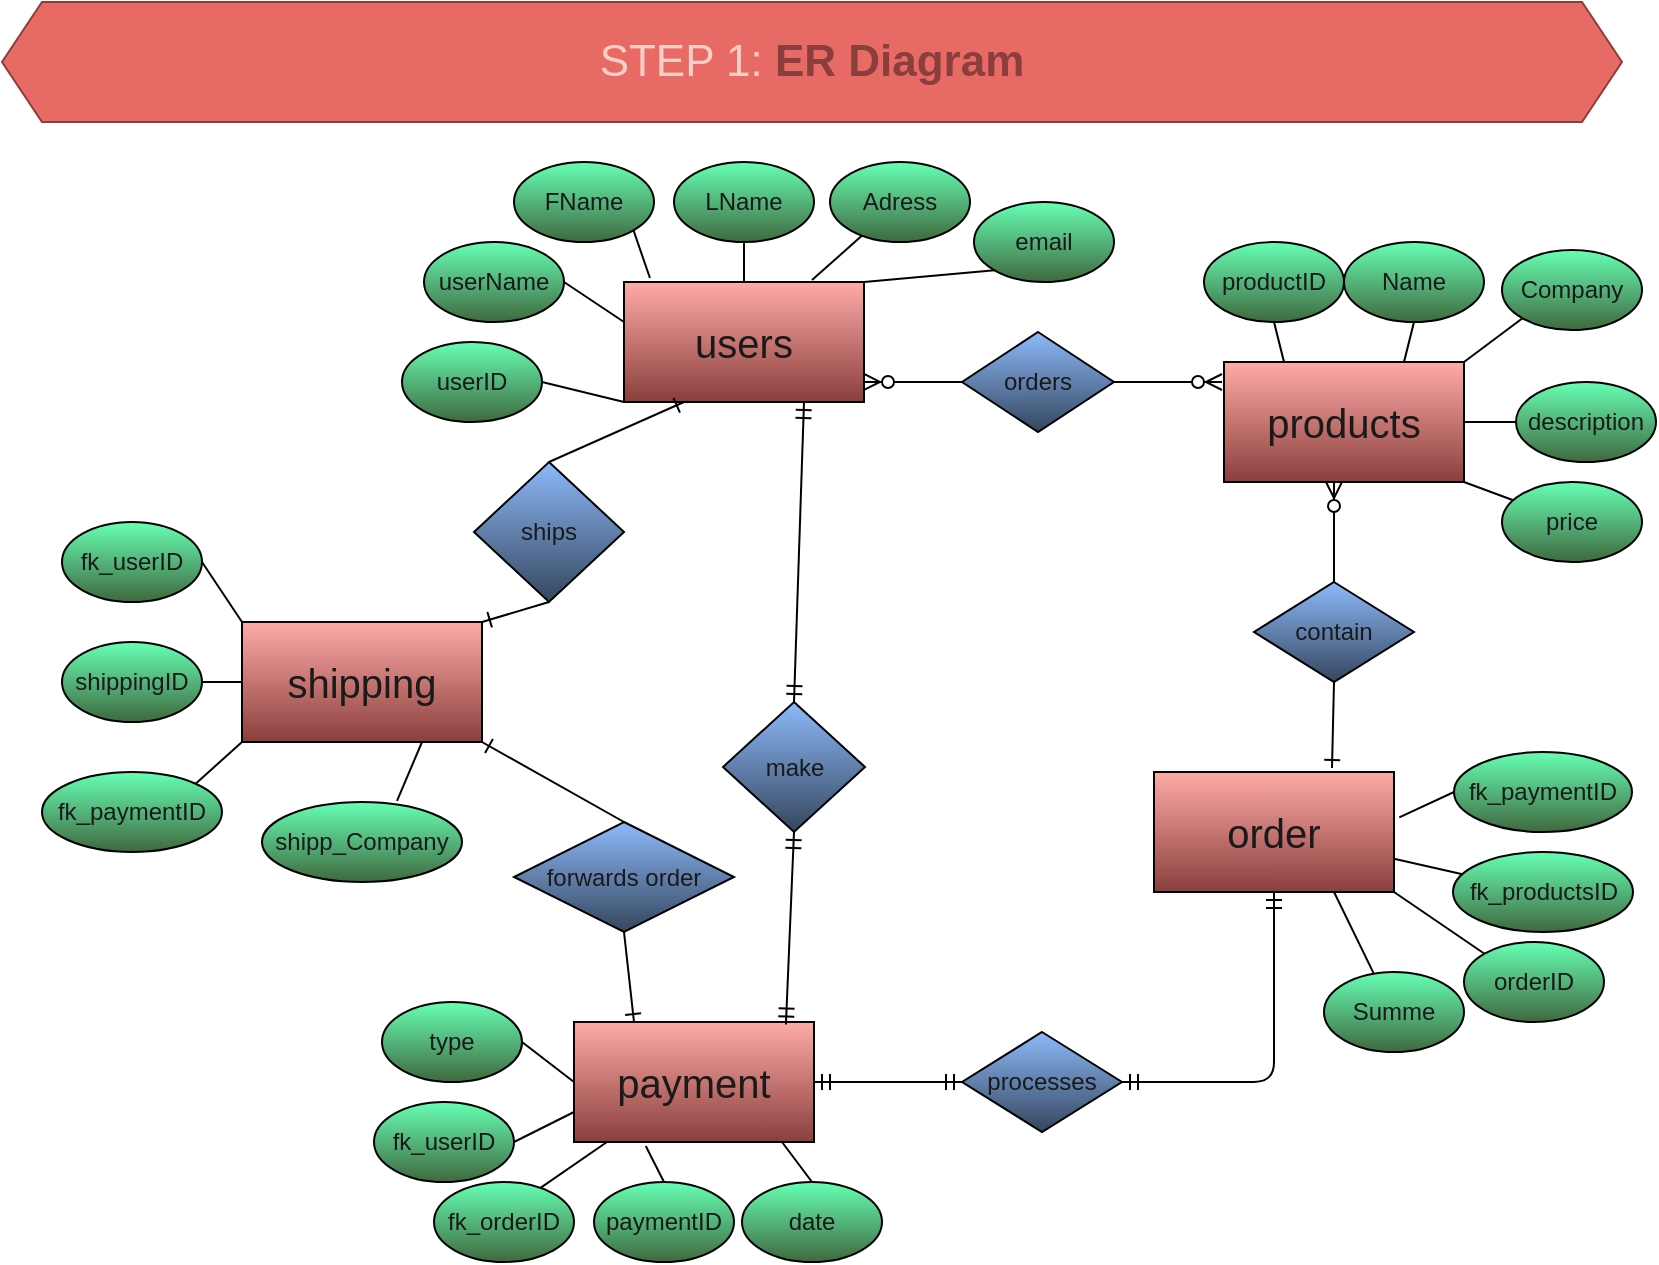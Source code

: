 <mxfile>
    <diagram id="C7NYWP1bneHaLhIfnpd5" name="Page-1">
        <mxGraphModel dx="864" dy="506" grid="1" gridSize="10" guides="1" tooltips="1" connect="1" arrows="1" fold="1" page="1" pageScale="1" pageWidth="827" pageHeight="1169" math="0" shadow="0">
            <root>
                <mxCell id="0"/>
                <mxCell id="1" parent="0"/>
                <mxCell id="2" value="&lt;font style=&quot;font-size: 22px&quot;&gt;&lt;font color=&quot;#ffcec7&quot;&gt;STEP 1: &lt;/font&gt;&lt;font color=&quot;#8a3f3c&quot;&gt;&lt;b&gt;ER Diagram&lt;/b&gt;&lt;/font&gt;&lt;/font&gt;" style="shape=hexagon;perimeter=hexagonPerimeter2;whiteSpace=wrap;html=1;fixedSize=1;fontColor=#ffffff;fillColor=#E86A65;strokeColor=#8A3F3C;" parent="1" vertex="1">
                    <mxGeometry y="10" width="810" height="60" as="geometry"/>
                </mxCell>
                <mxCell id="3" value="&lt;font color=&quot;#1a1a1a&quot; style=&quot;font-size: 20px&quot;&gt;products&lt;/font&gt;" style="rounded=0;whiteSpace=wrap;html=1;fillColor=#FFABA8;gradientColor=#8A3F3C;" parent="1" vertex="1">
                    <mxGeometry x="611" y="190" width="120" height="60" as="geometry"/>
                </mxCell>
                <mxCell id="4" value="&lt;font color=&quot;#1a1a1a&quot;&gt;orders&lt;/font&gt;" style="rhombus;whiteSpace=wrap;html=1;fillColor=#8DBAFA;gradientColor=#35465E;" parent="1" vertex="1">
                    <mxGeometry x="480" y="175" width="76" height="50" as="geometry"/>
                </mxCell>
                <mxCell id="6" value="&lt;font color=&quot;#1a1a1a&quot; style=&quot;font-size: 20px&quot;&gt;shipping&lt;/font&gt;" style="rounded=0;whiteSpace=wrap;html=1;fillColor=#FFABA8;gradientColor=#8A3F3C;" parent="1" vertex="1">
                    <mxGeometry x="120" y="320" width="120" height="60" as="geometry"/>
                </mxCell>
                <mxCell id="7" value="&lt;font color=&quot;#1a1a1a&quot; style=&quot;font-size: 20px&quot;&gt;payment&lt;/font&gt;" style="rounded=0;whiteSpace=wrap;html=1;fillColor=#FFABA8;gradientColor=#8A3F3C;" parent="1" vertex="1">
                    <mxGeometry x="286" y="520" width="120" height="60" as="geometry"/>
                </mxCell>
                <mxCell id="8" value="&lt;font color=&quot;#1a1a1a&quot; style=&quot;font-size: 20px&quot;&gt;users&lt;/font&gt;" style="rounded=0;whiteSpace=wrap;html=1;fillColor=#FFABA8;gradientColor=#8A3F3C;" parent="1" vertex="1">
                    <mxGeometry x="311" y="150" width="120" height="60" as="geometry"/>
                </mxCell>
                <mxCell id="9" value="&lt;font color=&quot;#1a1a1a&quot;&gt;&lt;span style=&quot;font-size: 20px&quot;&gt;order&lt;/span&gt;&lt;/font&gt;" style="rounded=0;whiteSpace=wrap;html=1;fillColor=#FFABA8;gradientColor=#8A3F3C;" parent="1" vertex="1">
                    <mxGeometry x="576" y="395" width="120" height="60" as="geometry"/>
                </mxCell>
                <mxCell id="10" value="&lt;font color=&quot;#1a1a1a&quot;&gt;userName&lt;/font&gt;" style="ellipse;whiteSpace=wrap;html=1;fillColor=#66FFB3;gradientDirection=south;gradientColor=#3F693F;" parent="1" vertex="1">
                    <mxGeometry x="211" y="130" width="70" height="40" as="geometry"/>
                </mxCell>
                <mxCell id="14" value="&lt;font color=&quot;#1a1a1a&quot;&gt;FName&lt;/font&gt;" style="ellipse;whiteSpace=wrap;html=1;fillColor=#66FFB3;gradientDirection=south;gradientColor=#3F693F;" parent="1" vertex="1">
                    <mxGeometry x="256" y="90" width="70" height="40" as="geometry"/>
                </mxCell>
                <mxCell id="15" value="&lt;font color=&quot;#1a1a1a&quot;&gt;LName&lt;/font&gt;" style="ellipse;whiteSpace=wrap;html=1;fillColor=#66FFB3;gradientDirection=south;gradientColor=#3F693F;" parent="1" vertex="1">
                    <mxGeometry x="336" y="90" width="70" height="40" as="geometry"/>
                </mxCell>
                <mxCell id="16" value="&lt;font color=&quot;#1a1a1a&quot;&gt;Adress&lt;/font&gt;" style="ellipse;whiteSpace=wrap;html=1;fillColor=#66FFB3;gradientDirection=south;gradientColor=#3F693F;" parent="1" vertex="1">
                    <mxGeometry x="414" y="90" width="70" height="40" as="geometry"/>
                </mxCell>
                <mxCell id="17" value="&lt;font color=&quot;#1a1a1a&quot;&gt;userID&lt;/font&gt;" style="ellipse;whiteSpace=wrap;html=1;fillColor=#66FFB3;gradientDirection=south;gradientColor=#3F693F;" parent="1" vertex="1">
                    <mxGeometry x="200" y="180" width="70" height="40" as="geometry"/>
                </mxCell>
                <mxCell id="18" value="&lt;font color=&quot;#1a1a1a&quot;&gt;email&lt;/font&gt;" style="ellipse;whiteSpace=wrap;html=1;fillColor=#66FFB3;gradientDirection=south;gradientColor=#3F693F;" parent="1" vertex="1">
                    <mxGeometry x="486" y="110" width="70" height="40" as="geometry"/>
                </mxCell>
                <mxCell id="37" value="" style="endArrow=none;html=1;entryX=1;entryY=0.5;entryDx=0;entryDy=0;" parent="1" target="17" edge="1">
                    <mxGeometry width="50" height="50" relative="1" as="geometry">
                        <mxPoint x="311" y="210" as="sourcePoint"/>
                        <mxPoint x="431" y="130" as="targetPoint"/>
                    </mxGeometry>
                </mxCell>
                <mxCell id="38" value="" style="endArrow=none;html=1;entryX=1;entryY=0.5;entryDx=0;entryDy=0;" parent="1" target="10" edge="1">
                    <mxGeometry width="50" height="50" relative="1" as="geometry">
                        <mxPoint x="311" y="170" as="sourcePoint"/>
                        <mxPoint x="431" y="130" as="targetPoint"/>
                    </mxGeometry>
                </mxCell>
                <mxCell id="39" value="" style="endArrow=none;html=1;exitX=1;exitY=1;exitDx=0;exitDy=0;entryX=0.108;entryY=-0.033;entryDx=0;entryDy=0;entryPerimeter=0;" parent="1" source="14" target="8" edge="1">
                    <mxGeometry width="50" height="50" relative="1" as="geometry">
                        <mxPoint x="381" y="180" as="sourcePoint"/>
                        <mxPoint x="431" y="130" as="targetPoint"/>
                    </mxGeometry>
                </mxCell>
                <mxCell id="40" value="" style="endArrow=none;html=1;exitX=0.5;exitY=1;exitDx=0;exitDy=0;entryX=0.5;entryY=0;entryDx=0;entryDy=0;" parent="1" source="15" target="8" edge="1">
                    <mxGeometry width="50" height="50" relative="1" as="geometry">
                        <mxPoint x="381" y="180" as="sourcePoint"/>
                        <mxPoint x="326" y="150" as="targetPoint"/>
                    </mxGeometry>
                </mxCell>
                <mxCell id="41" value="" style="endArrow=none;html=1;" parent="1" target="16" edge="1">
                    <mxGeometry width="50" height="50" relative="1" as="geometry">
                        <mxPoint x="405" y="149" as="sourcePoint"/>
                        <mxPoint x="431" y="130" as="targetPoint"/>
                    </mxGeometry>
                </mxCell>
                <mxCell id="42" value="" style="endArrow=none;html=1;exitX=1;exitY=0;exitDx=0;exitDy=0;entryX=0;entryY=1;entryDx=0;entryDy=0;" parent="1" source="8" target="18" edge="1">
                    <mxGeometry width="50" height="50" relative="1" as="geometry">
                        <mxPoint x="180" y="270" as="sourcePoint"/>
                        <mxPoint x="267" y="210" as="targetPoint"/>
                    </mxGeometry>
                </mxCell>
                <mxCell id="43" value="&lt;font color=&quot;#1a1a1a&quot;&gt;productID&lt;/font&gt;" style="ellipse;whiteSpace=wrap;html=1;fillColor=#66FFB3;gradientDirection=south;gradientColor=#3F693F;" parent="1" vertex="1">
                    <mxGeometry x="601" y="130" width="70" height="40" as="geometry"/>
                </mxCell>
                <mxCell id="44" value="&lt;font color=&quot;#1a1a1a&quot;&gt;Name&lt;/font&gt;" style="ellipse;whiteSpace=wrap;html=1;fillColor=#66FFB3;gradientDirection=south;gradientColor=#3F693F;" parent="1" vertex="1">
                    <mxGeometry x="671" y="130" width="70" height="40" as="geometry"/>
                </mxCell>
                <mxCell id="45" value="&lt;font color=&quot;#1a1a1a&quot;&gt;Company&lt;/font&gt;" style="ellipse;whiteSpace=wrap;html=1;fillColor=#66FFB3;gradientDirection=south;gradientColor=#3F693F;" parent="1" vertex="1">
                    <mxGeometry x="750" y="134" width="70" height="40" as="geometry"/>
                </mxCell>
                <mxCell id="46" value="&lt;font color=&quot;#1a1a1a&quot;&gt;description&lt;/font&gt;" style="ellipse;whiteSpace=wrap;html=1;fillColor=#66FFB3;gradientDirection=south;gradientColor=#3F693F;" parent="1" vertex="1">
                    <mxGeometry x="757" y="200" width="70" height="40" as="geometry"/>
                </mxCell>
                <mxCell id="47" value="&lt;font color=&quot;#1a1a1a&quot;&gt;price&lt;/font&gt;" style="ellipse;whiteSpace=wrap;html=1;fillColor=#66FFB3;gradientDirection=south;gradientColor=#3F693F;" parent="1" vertex="1">
                    <mxGeometry x="750" y="250" width="70" height="40" as="geometry"/>
                </mxCell>
                <mxCell id="48" value="" style="endArrow=none;html=1;entryX=0.5;entryY=1;entryDx=0;entryDy=0;exitX=0.25;exitY=0;exitDx=0;exitDy=0;" parent="1" source="3" target="43" edge="1">
                    <mxGeometry width="50" height="50" relative="1" as="geometry">
                        <mxPoint x="492" y="362.5" as="sourcePoint"/>
                        <mxPoint x="542" y="312.5" as="targetPoint"/>
                    </mxGeometry>
                </mxCell>
                <mxCell id="49" value="" style="endArrow=none;html=1;entryX=0.5;entryY=1;entryDx=0;entryDy=0;exitX=0.75;exitY=0;exitDx=0;exitDy=0;" parent="1" source="3" target="44" edge="1">
                    <mxGeometry width="50" height="50" relative="1" as="geometry">
                        <mxPoint x="622" y="291.5" as="sourcePoint"/>
                        <mxPoint x="542" y="312.5" as="targetPoint"/>
                    </mxGeometry>
                </mxCell>
                <mxCell id="50" value="" style="endArrow=none;html=1;exitX=1;exitY=0;exitDx=0;exitDy=0;entryX=0;entryY=1;entryDx=0;entryDy=0;" parent="1" source="3" target="45" edge="1">
                    <mxGeometry width="50" height="50" relative="1" as="geometry">
                        <mxPoint x="652" y="292.5" as="sourcePoint"/>
                        <mxPoint x="750.72" y="172.2" as="targetPoint"/>
                    </mxGeometry>
                </mxCell>
                <mxCell id="51" value="" style="endArrow=none;html=1;exitX=1;exitY=0.5;exitDx=0;exitDy=0;" parent="1" source="3" target="46" edge="1">
                    <mxGeometry width="50" height="50" relative="1" as="geometry">
                        <mxPoint x="432" y="362.5" as="sourcePoint"/>
                        <mxPoint x="757" y="220.0" as="targetPoint"/>
                    </mxGeometry>
                </mxCell>
                <mxCell id="52" value="" style="endArrow=none;html=1;entryX=1;entryY=1;entryDx=0;entryDy=0;" parent="1" source="47" target="3" edge="1">
                    <mxGeometry width="50" height="50" relative="1" as="geometry">
                        <mxPoint x="751" y="270" as="sourcePoint"/>
                        <mxPoint x="482" y="312.5" as="targetPoint"/>
                    </mxGeometry>
                </mxCell>
                <mxCell id="56" value="" style="fontSize=12;html=1;endArrow=ERzeroToMany;endFill=1;exitX=1;exitY=0.5;exitDx=0;exitDy=0;" parent="1" source="4" edge="1">
                    <mxGeometry width="100" height="100" relative="1" as="geometry">
                        <mxPoint x="220" y="280" as="sourcePoint"/>
                        <mxPoint x="610" y="200" as="targetPoint"/>
                    </mxGeometry>
                </mxCell>
                <mxCell id="61" value="&lt;font color=&quot;#1a1a1a&quot;&gt;orderID&lt;/font&gt;" style="ellipse;whiteSpace=wrap;html=1;fillColor=#66FFB3;gradientDirection=south;gradientColor=#3F693F;" parent="1" vertex="1">
                    <mxGeometry x="731" y="480" width="70" height="40" as="geometry"/>
                </mxCell>
                <mxCell id="62" value="&lt;font color=&quot;#1a1a1a&quot;&gt;fk_productsID&lt;/font&gt;" style="ellipse;whiteSpace=wrap;html=1;fillColor=#66FFB3;gradientDirection=south;gradientColor=#3F693F;" parent="1" vertex="1">
                    <mxGeometry x="725.5" y="435" width="90" height="40" as="geometry"/>
                </mxCell>
                <mxCell id="63" value="&lt;font color=&quot;#1a1a1a&quot;&gt;fk_paymentID&lt;/font&gt;" style="ellipse;whiteSpace=wrap;html=1;fillColor=#66FFB3;gradientDirection=south;gradientColor=#3F693F;" parent="1" vertex="1">
                    <mxGeometry x="726" y="385" width="89" height="40" as="geometry"/>
                </mxCell>
                <mxCell id="64" value="" style="endArrow=none;html=1;rounded=0;entryX=1;entryY=1;entryDx=0;entryDy=0;exitX=0;exitY=0;exitDx=0;exitDy=0;" parent="1" source="61" target="9" edge="1">
                    <mxGeometry relative="1" as="geometry">
                        <mxPoint x="730" y="555" as="sourcePoint"/>
                        <mxPoint x="711" y="557.5" as="targetPoint"/>
                    </mxGeometry>
                </mxCell>
                <mxCell id="65" value="" style="endArrow=none;html=1;rounded=0;" parent="1" source="62" target="9" edge="1">
                    <mxGeometry relative="1" as="geometry">
                        <mxPoint x="551" y="557.5" as="sourcePoint"/>
                        <mxPoint x="711" y="557.5" as="targetPoint"/>
                    </mxGeometry>
                </mxCell>
                <mxCell id="67" value="&lt;font color=&quot;#1a1a1a&quot;&gt;contain&lt;/font&gt;" style="rhombus;whiteSpace=wrap;html=1;fillColor=#8DBAFA;gradientColor=#35465E;" parent="1" vertex="1">
                    <mxGeometry x="626" y="300" width="80" height="50" as="geometry"/>
                </mxCell>
                <mxCell id="69" value="" style="fontSize=12;html=1;endArrow=ERzeroToMany;endFill=1;exitX=0.5;exitY=0;exitDx=0;exitDy=0;" parent="1" source="67" edge="1">
                    <mxGeometry width="100" height="100" relative="1" as="geometry">
                        <mxPoint x="665.0" y="274" as="sourcePoint"/>
                        <mxPoint x="666" y="250" as="targetPoint"/>
                    </mxGeometry>
                </mxCell>
                <mxCell id="73" value="&lt;font color=&quot;#1a1a1a&quot;&gt;make&lt;/font&gt;" style="rhombus;whiteSpace=wrap;html=1;fillColor=#8DBAFA;gradientColor=#35465E;" parent="1" vertex="1">
                    <mxGeometry x="360.5" y="360" width="71" height="65" as="geometry"/>
                </mxCell>
                <mxCell id="74" value="" style="fontSize=12;html=1;endArrow=ERmandOne;startArrow=ERmandOne;entryX=0.5;entryY=1;entryDx=0;entryDy=0;exitX=0.883;exitY=0.021;exitDx=0;exitDy=0;exitPerimeter=0;" parent="1" source="7" target="73" edge="1">
                    <mxGeometry width="100" height="100" relative="1" as="geometry">
                        <mxPoint x="230" y="435" as="sourcePoint"/>
                        <mxPoint x="312" y="521.25" as="targetPoint"/>
                    </mxGeometry>
                </mxCell>
                <mxCell id="75" value="&lt;font color=&quot;#1a1a1a&quot;&gt;fk_orderID&lt;/font&gt;" style="ellipse;whiteSpace=wrap;html=1;fillColor=#66FFB3;gradientDirection=south;gradientColor=#3F693F;" parent="1" vertex="1">
                    <mxGeometry x="216" y="600" width="70" height="40" as="geometry"/>
                </mxCell>
                <mxCell id="76" value="&lt;font color=&quot;#1a1a1a&quot;&gt;date&lt;/font&gt;" style="ellipse;whiteSpace=wrap;html=1;fillColor=#66FFB3;gradientDirection=south;gradientColor=#3F693F;" parent="1" vertex="1">
                    <mxGeometry x="370" y="600" width="70" height="40" as="geometry"/>
                </mxCell>
                <mxCell id="77" value="&lt;font color=&quot;#1a1a1a&quot;&gt;fk_userID&lt;/font&gt;" style="ellipse;whiteSpace=wrap;html=1;fillColor=#66FFB3;gradientDirection=south;gradientColor=#3F693F;" parent="1" vertex="1">
                    <mxGeometry x="186" y="560" width="70" height="40" as="geometry"/>
                </mxCell>
                <mxCell id="78" value="&lt;font color=&quot;#1a1a1a&quot;&gt;type&lt;/font&gt;" style="ellipse;whiteSpace=wrap;html=1;fillColor=#66FFB3;gradientDirection=south;gradientColor=#3F693F;" parent="1" vertex="1">
                    <mxGeometry x="190" y="510" width="70" height="40" as="geometry"/>
                </mxCell>
                <mxCell id="79" value="&lt;font color=&quot;#1a1a1a&quot;&gt;paymentID&lt;/font&gt;" style="ellipse;whiteSpace=wrap;html=1;fillColor=#66FFB3;gradientDirection=south;gradientColor=#3F693F;" parent="1" vertex="1">
                    <mxGeometry x="296" y="600" width="70" height="40" as="geometry"/>
                </mxCell>
                <mxCell id="82" value="&lt;font color=&quot;#1a1a1a&quot;&gt;shippingID&lt;/font&gt;" style="ellipse;whiteSpace=wrap;html=1;fillColor=#66FFB3;gradientDirection=south;gradientColor=#3F693F;" parent="1" vertex="1">
                    <mxGeometry x="30" y="330" width="70" height="40" as="geometry"/>
                </mxCell>
                <mxCell id="85" value="&lt;font color=&quot;#1a1a1a&quot;&gt;fk_paymentID&lt;/font&gt;" style="ellipse;whiteSpace=wrap;html=1;fillColor=#66FFB3;gradientDirection=south;gradientColor=#3F693F;" parent="1" vertex="1">
                    <mxGeometry x="20" y="395" width="90" height="40" as="geometry"/>
                </mxCell>
                <mxCell id="86" value="&lt;font color=&quot;#1a1a1a&quot;&gt;shipp_Company&lt;/font&gt;" style="ellipse;whiteSpace=wrap;html=1;fillColor=#66FFB3;gradientDirection=south;gradientColor=#3F693F;" parent="1" vertex="1">
                    <mxGeometry x="130" y="410" width="100" height="40" as="geometry"/>
                </mxCell>
                <mxCell id="87" value="&lt;font color=&quot;#1a1a1a&quot;&gt;Summe&lt;/font&gt;" style="ellipse;whiteSpace=wrap;html=1;fillColor=#66FFB3;gradientDirection=south;gradientColor=#3F693F;" parent="1" vertex="1">
                    <mxGeometry x="661" y="495" width="70" height="40" as="geometry"/>
                </mxCell>
                <mxCell id="89" value="" style="endArrow=none;html=1;rounded=0;entryX=0;entryY=0.5;entryDx=0;entryDy=0;exitX=1.022;exitY=0.378;exitDx=0;exitDy=0;exitPerimeter=0;" parent="1" source="9" target="63" edge="1">
                    <mxGeometry relative="1" as="geometry">
                        <mxPoint x="471" y="557.5" as="sourcePoint"/>
                        <mxPoint x="732.45" y="470.28" as="targetPoint"/>
                    </mxGeometry>
                </mxCell>
                <mxCell id="92" value="" style="fontSize=12;html=1;endArrow=ERmandOne;startArrow=ERmandOne;exitX=0.5;exitY=0;exitDx=0;exitDy=0;entryX=0.75;entryY=1;entryDx=0;entryDy=0;" parent="1" source="73" target="8" edge="1">
                    <mxGeometry width="100" height="100" relative="1" as="geometry">
                        <mxPoint x="323.36" y="536.84" as="sourcePoint"/>
                        <mxPoint x="336" y="505" as="targetPoint"/>
                    </mxGeometry>
                </mxCell>
                <mxCell id="94" value="&lt;font color=&quot;#1a1a1a&quot;&gt;processes&lt;/font&gt;" style="rhombus;whiteSpace=wrap;html=1;fillColor=#8DBAFA;gradientColor=#35465E;" parent="1" vertex="1">
                    <mxGeometry x="480" y="525" width="80" height="50" as="geometry"/>
                </mxCell>
                <mxCell id="95" value="" style="fontSize=12;html=1;endArrow=ERmandOne;startArrow=ERmandOne;entryX=0.5;entryY=1;entryDx=0;entryDy=0;exitX=1;exitY=0.5;exitDx=0;exitDy=0;" parent="1" source="94" target="9" edge="1">
                    <mxGeometry width="100" height="100" relative="1" as="geometry">
                        <mxPoint x="340" y="650" as="sourcePoint"/>
                        <mxPoint x="440" y="550" as="targetPoint"/>
                        <Array as="points">
                            <mxPoint x="636" y="550"/>
                        </Array>
                    </mxGeometry>
                </mxCell>
                <mxCell id="96" value="" style="fontSize=12;html=1;endArrow=ERmandOne;startArrow=ERmandOne;entryX=0;entryY=0.5;entryDx=0;entryDy=0;exitX=1;exitY=0.5;exitDx=0;exitDy=0;" parent="1" source="7" target="94" edge="1">
                    <mxGeometry width="100" height="100" relative="1" as="geometry">
                        <mxPoint x="516" y="565" as="sourcePoint"/>
                        <mxPoint x="453.5" y="615" as="targetPoint"/>
                    </mxGeometry>
                </mxCell>
                <mxCell id="98" value="&lt;font color=&quot;#1a1a1a&quot;&gt;ships&lt;/font&gt;" style="rhombus;whiteSpace=wrap;html=1;fillColor=#8DBAFA;gradientColor=#35465E;" parent="1" vertex="1">
                    <mxGeometry x="236" y="240" width="75" height="70" as="geometry"/>
                </mxCell>
                <mxCell id="105" value="" style="endArrow=none;html=1;rounded=0;exitX=1;exitY=0.5;exitDx=0;exitDy=0;entryX=0;entryY=0.75;entryDx=0;entryDy=0;" parent="1" source="77" target="7" edge="1">
                    <mxGeometry relative="1" as="geometry">
                        <mxPoint x="441" y="600" as="sourcePoint"/>
                        <mxPoint x="601" y="600" as="targetPoint"/>
                    </mxGeometry>
                </mxCell>
                <mxCell id="106" value="" style="endArrow=none;html=1;rounded=0;exitX=0.758;exitY=0.076;exitDx=0;exitDy=0;exitPerimeter=0;" parent="1" source="75" target="7" edge="1">
                    <mxGeometry relative="1" as="geometry">
                        <mxPoint x="441" y="600" as="sourcePoint"/>
                        <mxPoint x="601" y="600" as="targetPoint"/>
                    </mxGeometry>
                </mxCell>
                <mxCell id="109" value="" style="endArrow=none;html=1;rounded=0;entryX=0;entryY=0.5;entryDx=0;entryDy=0;exitX=1;exitY=0.5;exitDx=0;exitDy=0;" parent="1" source="78" target="7" edge="1">
                    <mxGeometry relative="1" as="geometry">
                        <mxPoint x="270" y="550" as="sourcePoint"/>
                        <mxPoint x="601" y="830" as="targetPoint"/>
                    </mxGeometry>
                </mxCell>
                <mxCell id="110" value="" style="endArrow=none;html=1;rounded=0;exitX=0.5;exitY=0;exitDx=0;exitDy=0;" parent="1" source="76" edge="1">
                    <mxGeometry relative="1" as="geometry">
                        <mxPoint x="391" y="600" as="sourcePoint"/>
                        <mxPoint x="390" y="580" as="targetPoint"/>
                    </mxGeometry>
                </mxCell>
                <mxCell id="111" value="" style="endArrow=none;html=1;rounded=0;exitX=0.75;exitY=1;exitDx=0;exitDy=0;entryX=0.354;entryY=0.014;entryDx=0;entryDy=0;entryPerimeter=0;" parent="1" source="9" target="87" edge="1">
                    <mxGeometry relative="1" as="geometry">
                        <mxPoint x="270" y="670" as="sourcePoint"/>
                        <mxPoint x="430" y="670" as="targetPoint"/>
                    </mxGeometry>
                </mxCell>
                <mxCell id="115" value="" style="endArrow=none;html=1;rounded=0;exitX=1;exitY=0.5;exitDx=0;exitDy=0;entryX=0;entryY=0.5;entryDx=0;entryDy=0;" parent="1" source="82" target="6" edge="1">
                    <mxGeometry relative="1" as="geometry">
                        <mxPoint x="145" y="41.25" as="sourcePoint"/>
                        <mxPoint x="165" y="81.25" as="targetPoint"/>
                    </mxGeometry>
                </mxCell>
                <mxCell id="116" value="" style="endArrow=none;html=1;rounded=0;exitX=1;exitY=0;exitDx=0;exitDy=0;entryX=0;entryY=1;entryDx=0;entryDy=0;" parent="1" source="85" target="6" edge="1">
                    <mxGeometry relative="1" as="geometry">
                        <mxPoint x="315" y="300" as="sourcePoint"/>
                        <mxPoint x="475" y="300" as="targetPoint"/>
                    </mxGeometry>
                </mxCell>
                <mxCell id="117" value="" style="endArrow=none;html=1;rounded=0;exitX=0.675;exitY=-0.013;exitDx=0;exitDy=0;exitPerimeter=0;entryX=0.75;entryY=1;entryDx=0;entryDy=0;" parent="1" source="86" target="6" edge="1">
                    <mxGeometry relative="1" as="geometry">
                        <mxPoint x="315" y="420" as="sourcePoint"/>
                        <mxPoint x="475" y="420" as="targetPoint"/>
                    </mxGeometry>
                </mxCell>
                <mxCell id="120" value="" style="fontSize=12;html=1;endArrow=ERzeroToMany;endFill=1;exitX=0;exitY=0.5;exitDx=0;exitDy=0;entryX=1;entryY=0.833;entryDx=0;entryDy=0;entryPerimeter=0;" parent="1" source="4" target="8" edge="1">
                    <mxGeometry width="100" height="100" relative="1" as="geometry">
                        <mxPoint x="340" y="330" as="sourcePoint"/>
                        <mxPoint x="420" y="200" as="targetPoint"/>
                    </mxGeometry>
                </mxCell>
                <mxCell id="121" value="" style="endArrow=none;html=1;rounded=0;exitX=0.5;exitY=0;exitDx=0;exitDy=0;entryX=0.299;entryY=1.033;entryDx=0;entryDy=0;entryPerimeter=0;" parent="1" source="79" target="7" edge="1">
                    <mxGeometry relative="1" as="geometry">
                        <mxPoint x="140" y="460" as="sourcePoint"/>
                        <mxPoint x="335" y="580" as="targetPoint"/>
                    </mxGeometry>
                </mxCell>
                <mxCell id="122" value="&lt;font color=&quot;#1a1a1a&quot;&gt;forwards order&lt;/font&gt;" style="rhombus;whiteSpace=wrap;html=1;fillColor=#8DBAFA;gradientColor=#35465E;" parent="1" vertex="1">
                    <mxGeometry x="256" y="420" width="110" height="55" as="geometry"/>
                </mxCell>
                <mxCell id="123" value="" style="fontSize=12;html=1;endArrow=ERone;endFill=1;exitX=0.5;exitY=1;exitDx=0;exitDy=0;entryX=0.25;entryY=0;entryDx=0;entryDy=0;" parent="1" source="122" target="7" edge="1">
                    <mxGeometry width="100" height="100" relative="1" as="geometry">
                        <mxPoint x="250" y="470" as="sourcePoint"/>
                        <mxPoint x="350" y="370" as="targetPoint"/>
                    </mxGeometry>
                </mxCell>
                <mxCell id="125" value="" style="fontSize=12;html=1;endArrow=ERone;endFill=1;exitX=0.5;exitY=0;exitDx=0;exitDy=0;entryX=0.25;entryY=1;entryDx=0;entryDy=0;" parent="1" source="98" target="8" edge="1">
                    <mxGeometry width="100" height="100" relative="1" as="geometry">
                        <mxPoint x="250" y="370" as="sourcePoint"/>
                        <mxPoint x="350" y="270" as="targetPoint"/>
                    </mxGeometry>
                </mxCell>
                <mxCell id="126" value="" style="fontSize=12;html=1;endArrow=ERone;endFill=1;exitX=0.5;exitY=1;exitDx=0;exitDy=0;entryX=1;entryY=0;entryDx=0;entryDy=0;" parent="1" source="98" target="6" edge="1">
                    <mxGeometry width="100" height="100" relative="1" as="geometry">
                        <mxPoint x="250" y="370" as="sourcePoint"/>
                        <mxPoint x="350" y="270" as="targetPoint"/>
                    </mxGeometry>
                </mxCell>
                <mxCell id="128" value="" style="fontSize=12;html=1;endArrow=ERone;endFill=1;exitX=0.5;exitY=0;exitDx=0;exitDy=0;entryX=1;entryY=1;entryDx=0;entryDy=0;" parent="1" source="122" target="6" edge="1">
                    <mxGeometry width="100" height="100" relative="1" as="geometry">
                        <mxPoint x="450" y="390" as="sourcePoint"/>
                        <mxPoint x="550" y="290" as="targetPoint"/>
                    </mxGeometry>
                </mxCell>
                <mxCell id="129" value="" style="fontSize=12;html=1;endArrow=ERone;endFill=1;exitX=0.5;exitY=1;exitDx=0;exitDy=0;" parent="1" source="67" edge="1">
                    <mxGeometry width="100" height="100" relative="1" as="geometry">
                        <mxPoint x="450" y="390" as="sourcePoint"/>
                        <mxPoint x="665" y="393" as="targetPoint"/>
                    </mxGeometry>
                </mxCell>
                <mxCell id="130" value="&lt;font color=&quot;#1a1a1a&quot;&gt;fk_userID&lt;/font&gt;" style="ellipse;whiteSpace=wrap;html=1;fillColor=#66FFB3;gradientDirection=south;gradientColor=#3F693F;" vertex="1" parent="1">
                    <mxGeometry x="30" y="270" width="70" height="40" as="geometry"/>
                </mxCell>
                <mxCell id="131" value="" style="endArrow=none;html=1;rounded=0;exitX=1;exitY=0.5;exitDx=0;exitDy=0;entryX=0;entryY=0;entryDx=0;entryDy=0;" edge="1" parent="1" source="130" target="6">
                    <mxGeometry relative="1" as="geometry">
                        <mxPoint x="390" y="480" as="sourcePoint"/>
                        <mxPoint x="550" y="480" as="targetPoint"/>
                    </mxGeometry>
                </mxCell>
            </root>
        </mxGraphModel>
    </diagram>
</mxfile>